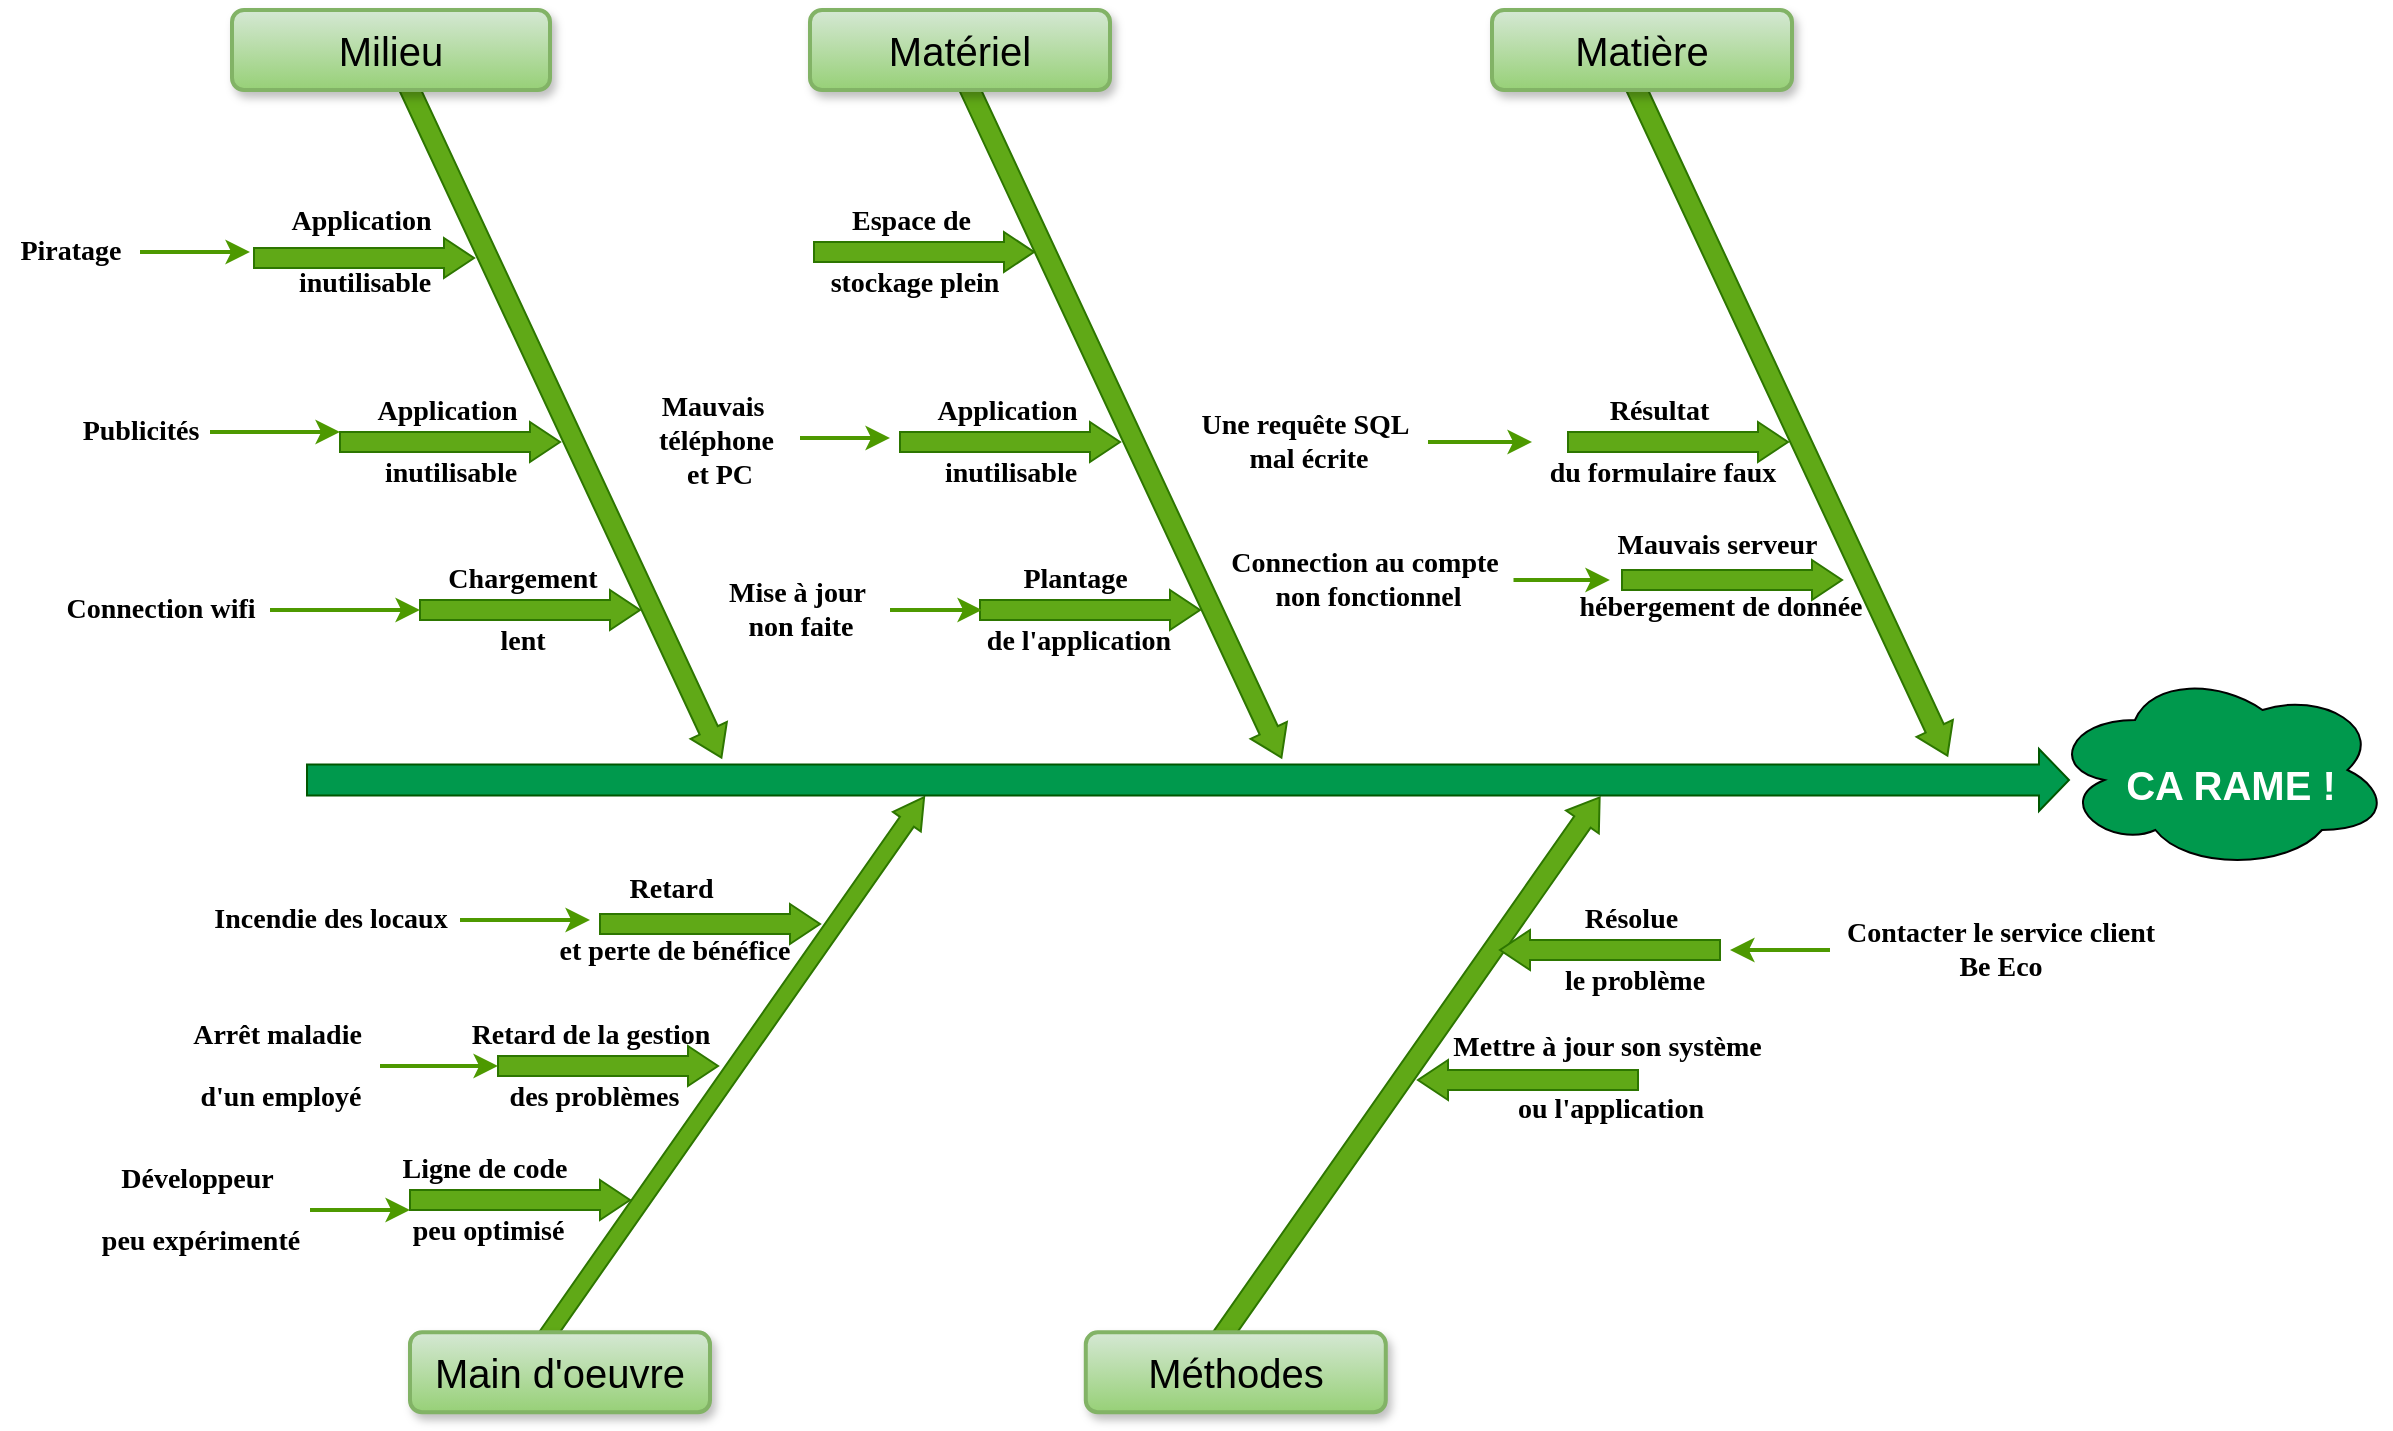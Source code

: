 <mxfile version="17.5.0" type="github">
  <diagram name="Page-1" id="b7a7eaba-c6c5-6fbe-34ae-1d3a4219ac39">
    <mxGraphModel dx="1106" dy="622" grid="1" gridSize="10" guides="1" tooltips="1" connect="1" arrows="1" fold="1" page="1" pageScale="1.5" pageWidth="1169" pageHeight="826" background="none" math="0" shadow="0">
      <root>
        <mxCell id="0" style=";html=1;" />
        <mxCell id="1" style=";html=1;" parent="0" />
        <mxCell id="yY62R9y1dSUibu5uFj24-23" value="" style="ellipse;shape=cloud;whiteSpace=wrap;html=1;shadow=0;glass=0;sketch=0;fontFamily=Times New Roman;fontSize=14;fontColor=#000000;fillColor=#00994D;" parent="1" vertex="1">
          <mxGeometry x="1160" y="570" width="170" height="100" as="geometry" />
        </mxCell>
        <mxCell id="279d4c6e8b4f5ae2-2" value="" style="html=1;shadow=0;dashed=0;align=center;verticalAlign=middle;shape=mxgraph.arrows2.arrow;dy=0.5;dx=15;direction=north;notch=0;rounded=0;strokeWidth=1;fontSize=20;rotation=35;fillColor=#60a917;fontColor=#ffffff;strokeColor=#2D7600;" parent="1" vertex="1">
          <mxGeometry x="494.2" y="603.81" width="17" height="329" as="geometry" />
        </mxCell>
        <mxCell id="279d4c6e8b4f5ae2-4" value="" style="html=1;shadow=0;dashed=0;align=center;verticalAlign=middle;shape=mxgraph.arrows2.arrow;dy=0.5;dx=15;direction=north;notch=0;rounded=0;strokeWidth=1;fontSize=20;rotation=35;fillColor=#60a917;fontColor=#ffffff;strokeColor=#2D7600;" parent="1" vertex="1">
          <mxGeometry x="827.89" y="603.14" width="20" height="338" as="geometry" />
        </mxCell>
        <mxCell id="279d4c6e8b4f5ae2-5" value="" style="html=1;shadow=0;align=center;verticalAlign=middle;shape=mxgraph.arrows2.arrow;dy=0.5;dx=15;direction=north;notch=0;rounded=0;strokeWidth=1;fontSize=20;rotation=90;fillColor=#00994D;fontColor=#ffffff;strokeColor=#005700;sketch=0;" parent="1" vertex="1">
          <mxGeometry x="713.5" y="184.5" width="31" height="881" as="geometry" />
        </mxCell>
        <mxCell id="279d4c6e8b4f5ae2-6" value="" style="html=1;shadow=0;dashed=0;align=center;verticalAlign=middle;shape=mxgraph.arrows2.arrow;dy=0.5;dx=15;direction=north;notch=0;rounded=0;strokeWidth=1;fontSize=20;rotation=155;fillColor=#60a917;fontColor=#ffffff;strokeColor=#2D7600;" parent="1" vertex="1">
          <mxGeometry x="406.47" y="256.32" width="20" height="375" as="geometry" />
        </mxCell>
        <mxCell id="279d4c6e8b4f5ae2-7" value="" style="html=1;shadow=0;dashed=0;align=center;verticalAlign=middle;shape=mxgraph.arrows2.arrow;dy=0.5;dx=15;direction=north;notch=0;rounded=0;strokeWidth=1;fontSize=20;rotation=155;fillColor=#60a917;fontColor=#ffffff;strokeColor=#2D7600;" parent="1" vertex="1">
          <mxGeometry x="686.66" y="257.15" width="20" height="374.14" as="geometry" />
        </mxCell>
        <mxCell id="279d4c6e8b4f5ae2-8" value="" style="html=1;shadow=0;dashed=0;align=center;verticalAlign=middle;shape=mxgraph.arrows2.arrow;dy=0.5;dx=15;direction=north;notch=0;rounded=0;strokeWidth=1;fontSize=20;rotation=155;fillColor=#60a917;fontColor=#ffffff;strokeColor=#2D7600;" parent="1" vertex="1">
          <mxGeometry x="1019.26" y="254.37" width="20" height="376" as="geometry" />
        </mxCell>
        <mxCell id="279d4c6e8b4f5ae2-9" value="Milieu" style="rounded=1;whiteSpace=wrap;html=1;shadow=1;strokeWidth=2;fontSize=20;fillColor=#d5e8d4;gradientColor=#97d077;strokeColor=#82b366;" parent="1" vertex="1">
          <mxGeometry x="251.0" y="240" width="159" height="40" as="geometry" />
        </mxCell>
        <mxCell id="279d4c6e8b4f5ae2-10" value="Matériel" style="rounded=1;whiteSpace=wrap;html=1;shadow=1;strokeWidth=2;fontSize=20;fillColor=#d5e8d4;gradientColor=#97d077;strokeColor=#82b366;" parent="1" vertex="1">
          <mxGeometry x="540" y="240" width="150" height="40" as="geometry" />
        </mxCell>
        <mxCell id="279d4c6e8b4f5ae2-11" value="Matière" style="rounded=1;whiteSpace=wrap;html=1;shadow=1;strokeWidth=2;fontSize=20;fillColor=#d5e8d4;gradientColor=#97d077;strokeColor=#82b366;" parent="1" vertex="1">
          <mxGeometry x="881" y="240" width="150" height="40" as="geometry" />
        </mxCell>
        <mxCell id="279d4c6e8b4f5ae2-12" value="Main d&#39;oeuvre" style="rounded=1;whiteSpace=wrap;html=1;shadow=1;strokeWidth=2;fontSize=20;fillColor=#d5e8d4;gradientColor=#97d077;strokeColor=#82b366;" parent="1" vertex="1">
          <mxGeometry x="340" y="901.14" width="150" height="40" as="geometry" />
        </mxCell>
        <mxCell id="279d4c6e8b4f5ae2-14" value="Méthodes" style="rounded=1;whiteSpace=wrap;html=1;shadow=1;strokeWidth=2;fontSize=20;fillColor=#d5e8d4;gradientColor=#97d077;strokeColor=#82b366;" parent="1" vertex="1">
          <mxGeometry x="677.89" y="901.14" width="150" height="40" as="geometry" />
        </mxCell>
        <mxCell id="279d4c6e8b4f5ae2-16" value="Event 1" style="html=1;shadow=0;dashed=0;align=center;verticalAlign=middle;shape=mxgraph.arrows2.arrow;dy=0.5;dx=15;direction=north;notch=0;rounded=0;strokeWidth=1;fontSize=20;rotation=90;horizontal=0;labelPosition=left;verticalLabelPosition=middle;fillColor=#60a917;fontColor=#ffffff;strokeColor=#2D7600;" parent="1" vertex="1">
          <mxGeometry x="350" y="401" width="20" height="110" as="geometry" />
        </mxCell>
        <mxCell id="279d4c6e8b4f5ae2-17" value="Event 2" style="html=1;shadow=0;dashed=0;align=center;verticalAlign=middle;shape=mxgraph.arrows2.arrow;dy=0.5;dx=15;direction=north;notch=0;rounded=0;strokeWidth=1;fontSize=20;rotation=90;horizontal=0;labelPosition=left;verticalLabelPosition=middle;fillColor=#60a917;fontColor=#ffffff;strokeColor=#2D7600;" parent="1" vertex="1">
          <mxGeometry x="630" y="401" width="20" height="110" as="geometry" />
        </mxCell>
        <mxCell id="279d4c6e8b4f5ae2-18" value="Event 3" style="html=1;shadow=0;dashed=0;align=center;verticalAlign=middle;shape=mxgraph.arrows2.arrow;dy=0.5;dx=15;direction=north;notch=0;rounded=0;strokeWidth=1;fontSize=20;rotation=90;horizontal=0;labelPosition=left;verticalLabelPosition=middle;fillColor=#60a917;fontColor=#ffffff;strokeColor=#2D7600;" parent="1" vertex="1">
          <mxGeometry x="964" y="401" width="20" height="110" as="geometry" />
        </mxCell>
        <mxCell id="279d4c6e8b4f5ae2-19" value="Event 10" style="html=1;shadow=0;dashed=0;align=center;verticalAlign=middle;shape=mxgraph.arrows2.arrow;dy=0.5;dx=15;direction=north;notch=0;rounded=0;strokeWidth=1;fontSize=20;rotation=90;horizontal=0;labelPosition=left;verticalLabelPosition=middle;fillColor=#60a917;fontColor=#ffffff;strokeColor=#2D7600;" parent="1" vertex="1">
          <mxGeometry x="429" y="713" width="20" height="110" as="geometry" />
        </mxCell>
        <mxCell id="279d4c6e8b4f5ae2-21" value="Event 12" style="html=1;shadow=0;dashed=0;align=center;verticalAlign=middle;shape=mxgraph.arrows2.arrow;dy=0.5;dx=15;direction=north;notch=0;rounded=0;strokeWidth=1;fontSize=20;rotation=-90;horizontal=0;labelPosition=left;verticalLabelPosition=middle;fillColor=#60a917;fontColor=#ffffff;strokeColor=#2D7600;" parent="1" vertex="1">
          <mxGeometry x="889" y="720" width="20" height="110" as="geometry" />
        </mxCell>
        <mxCell id="279d4c6e8b4f5ae2-22" value="Event 4" style="html=1;shadow=0;dashed=0;align=center;verticalAlign=middle;shape=mxgraph.arrows2.arrow;dy=0.5;dx=15;direction=north;notch=0;rounded=0;strokeWidth=1;fontSize=20;rotation=90;horizontal=0;labelPosition=left;verticalLabelPosition=middle;fillColor=#60a917;fontColor=#ffffff;strokeColor=#2D7600;" parent="1" vertex="1">
          <mxGeometry x="390" y="485" width="20" height="110" as="geometry" />
        </mxCell>
        <mxCell id="279d4c6e8b4f5ae2-23" value="Event 5" style="html=1;shadow=0;dashed=0;align=center;verticalAlign=middle;shape=mxgraph.arrows2.arrow;dy=0.5;dx=15;direction=north;notch=0;rounded=0;strokeWidth=1;fontSize=20;rotation=90;horizontal=0;labelPosition=left;verticalLabelPosition=middle;fillColor=#60a917;fontColor=#ffffff;strokeColor=#2D7600;" parent="1" vertex="1">
          <mxGeometry x="670" y="485" width="20" height="110" as="geometry" />
        </mxCell>
        <mxCell id="279d4c6e8b4f5ae2-24" value="Event 6" style="html=1;shadow=0;dashed=0;align=center;verticalAlign=middle;shape=mxgraph.arrows2.arrow;dy=0.5;dx=15;direction=north;notch=0;rounded=0;strokeWidth=1;fontSize=20;rotation=90;horizontal=0;labelPosition=left;verticalLabelPosition=middle;fillColor=#60a917;fontColor=#ffffff;strokeColor=#2D7600;" parent="1" vertex="1">
          <mxGeometry x="991" y="470" width="20" height="110" as="geometry" />
        </mxCell>
        <mxCell id="279d4c6e8b4f5ae2-25" value="Event 7" style="html=1;shadow=0;dashed=0;align=center;verticalAlign=middle;shape=mxgraph.arrows2.arrow;dy=0.5;dx=15;direction=north;notch=0;rounded=0;strokeWidth=1;fontSize=20;rotation=90;horizontal=0;labelPosition=left;verticalLabelPosition=middle;fillColor=#60a917;fontColor=#ffffff;strokeColor=#2D7600;" parent="1" vertex="1">
          <mxGeometry x="480" y="642" width="20" height="110" as="geometry" />
        </mxCell>
        <mxCell id="279d4c6e8b4f5ae2-27" value="Event 9" style="html=1;shadow=0;dashed=0;align=center;verticalAlign=middle;shape=mxgraph.arrows2.arrow;dy=0.5;dx=15;direction=north;notch=0;rounded=0;strokeWidth=1;fontSize=20;rotation=-90;horizontal=0;labelPosition=left;verticalLabelPosition=middle;fillColor=#60a917;fontColor=#ffffff;strokeColor=#2D7600;" parent="1" vertex="1">
          <mxGeometry x="930" y="655" width="20" height="110" as="geometry" />
        </mxCell>
        <mxCell id="yY62R9y1dSUibu5uFj24-2" value="&lt;h3&gt;&lt;font color=&quot;#ffffff&quot; style=&quot;font-size: 20px&quot;&gt;CA RAME !&lt;/font&gt;&lt;/h3&gt;" style="text;html=1;resizable=0;autosize=1;align=center;verticalAlign=middle;points=[];fillColor=none;strokeColor=none;rounded=0;shadow=0;glass=0;sketch=0;" parent="1" vertex="1">
          <mxGeometry x="1190" y="602" width="120" height="50" as="geometry" />
        </mxCell>
        <mxCell id="yY62R9y1dSUibu5uFj24-33" style="edgeStyle=orthogonalEdgeStyle;rounded=0;orthogonalLoop=1;jettySize=auto;html=1;entryX=0;entryY=0;entryDx=0;entryDy=5;entryPerimeter=0;fontFamily=Times New Roman;fontSize=14;fontColor=#000000;strokeColor=#4D9900;strokeWidth=2;" parent="1" source="yY62R9y1dSUibu5uFj24-8" target="279d4c6e8b4f5ae2-16" edge="1">
          <mxGeometry relative="1" as="geometry" />
        </mxCell>
        <mxCell id="yY62R9y1dSUibu5uFj24-8" value="&lt;h3 style=&quot;font-size: 14px;&quot;&gt;&lt;font style=&quot;font-size: 14px;&quot;&gt;Publicités&lt;/font&gt;&lt;/h3&gt;" style="text;html=1;resizable=0;autosize=1;align=center;verticalAlign=middle;points=[];fillColor=none;strokeColor=none;rounded=0;shadow=0;glass=0;sketch=0;fontColor=#000000;fontSize=14;fontStyle=0;fontFamily=Times New Roman;labelBorderColor=none;strokeWidth=15;" parent="1" vertex="1">
          <mxGeometry x="170" y="426" width="70" height="50" as="geometry" />
        </mxCell>
        <mxCell id="yY62R9y1dSUibu5uFj24-9" value="&lt;h3 style=&quot;font-size: 14px&quot;&gt;&lt;font style=&quot;font-size: 14px&quot;&gt;Application&amp;nbsp;&lt;/font&gt;&lt;/h3&gt;&lt;h3 style=&quot;font-size: 14px&quot;&gt;&lt;font style=&quot;font-size: 14px&quot;&gt;inutilisable&lt;/font&gt;&lt;/h3&gt;" style="text;html=1;resizable=0;autosize=1;align=center;verticalAlign=middle;points=[];fillColor=none;strokeColor=none;rounded=0;shadow=0;glass=0;sketch=0;fontColor=#000000;fontSize=14;fontFamily=Times New Roman;" parent="1" vertex="1">
          <mxGeometry x="315" y="416" width="90" height="80" as="geometry" />
        </mxCell>
        <mxCell id="yY62R9y1dSUibu5uFj24-34" style="edgeStyle=orthogonalEdgeStyle;rounded=0;orthogonalLoop=1;jettySize=auto;html=1;fontFamily=Times New Roman;fontSize=14;fontColor=#000000;strokeColor=#4D9900;strokeWidth=2;entryX=0;entryY=0.5;entryDx=0;entryDy=0;entryPerimeter=0;" parent="1" source="yY62R9y1dSUibu5uFj24-11" target="279d4c6e8b4f5ae2-22" edge="1">
          <mxGeometry relative="1" as="geometry">
            <mxPoint x="340" y="540.0" as="targetPoint" />
          </mxGeometry>
        </mxCell>
        <mxCell id="yY62R9y1dSUibu5uFj24-11" value="&lt;h3 style=&quot;font-size: 14px&quot;&gt;&lt;font style=&quot;font-size: 14px&quot;&gt;Connection&amp;nbsp;&lt;/font&gt;wifi&lt;/h3&gt;" style="text;html=1;resizable=0;autosize=1;align=center;verticalAlign=middle;points=[];fillColor=none;strokeColor=none;rounded=0;shadow=0;glass=0;sketch=0;fontColor=#000000;fontSize=14;fontFamily=Times New Roman;" parent="1" vertex="1">
          <mxGeometry x="160" y="515" width="110" height="50" as="geometry" />
        </mxCell>
        <mxCell id="yY62R9y1dSUibu5uFj24-12" value="&lt;h3 style=&quot;font-size: 14px&quot;&gt;Chargement&lt;/h3&gt;&lt;h3 style=&quot;font-size: 14px&quot;&gt;lent&lt;/h3&gt;" style="text;html=1;resizable=0;autosize=1;align=center;verticalAlign=middle;points=[];fillColor=none;strokeColor=none;rounded=0;shadow=0;glass=0;sketch=0;fontColor=#000000;fontSize=14;fontFamily=Times New Roman;" parent="1" vertex="1">
          <mxGeometry x="351" y="500" width="90" height="80" as="geometry" />
        </mxCell>
        <mxCell id="yY62R9y1dSUibu5uFj24-45" style="edgeStyle=orthogonalEdgeStyle;rounded=0;orthogonalLoop=1;jettySize=auto;html=1;fontFamily=Times New Roman;fontSize=7;fontColor=#66CC00;strokeColor=#4D9900;strokeWidth=2;" parent="1" source="yY62R9y1dSUibu5uFj24-14" edge="1">
          <mxGeometry relative="1" as="geometry">
            <mxPoint x="580" y="454" as="targetPoint" />
          </mxGeometry>
        </mxCell>
        <mxCell id="yY62R9y1dSUibu5uFj24-14" value="&#xa;Mauvais  &#xa;téléphone &#xa;et PC&#xa;" style="text;resizable=0;autosize=1;align=center;verticalAlign=middle;points=[];fillColor=none;strokeColor=none;rounded=0;shadow=0;glass=0;sketch=0;fontColor=#000000;fontSize=14;spacing=0;fontFamily=Times New Roman;horizontal=1;labelBackgroundColor=none;fontStyle=1" parent="1" vertex="1">
          <mxGeometry x="455" y="419" width="80" height="70" as="geometry" />
        </mxCell>
        <mxCell id="yY62R9y1dSUibu5uFj24-15" value="&lt;h3 style=&quot;font-size: 14px&quot;&gt;&lt;font style=&quot;font-size: 14px&quot;&gt;Application&amp;nbsp;&lt;/font&gt;&lt;/h3&gt;&lt;h3 style=&quot;font-size: 14px&quot;&gt;&lt;font style=&quot;font-size: 14px&quot;&gt;inutilisable&lt;/font&gt;&lt;/h3&gt;" style="text;html=1;resizable=0;autosize=1;align=center;verticalAlign=middle;points=[];fillColor=none;strokeColor=none;rounded=0;shadow=0;glass=0;sketch=0;fontColor=#000000;fontSize=14;fontFamily=Times New Roman;" parent="1" vertex="1">
          <mxGeometry x="595" y="416" width="90" height="80" as="geometry" />
        </mxCell>
        <mxCell id="yY62R9y1dSUibu5uFj24-19" value="&lt;h3 style=&quot;font-size: 14px&quot;&gt;&lt;br&gt;&lt;/h3&gt;" style="text;html=1;resizable=0;autosize=1;align=center;verticalAlign=middle;points=[];fillColor=none;strokeColor=none;rounded=0;shadow=0;glass=0;sketch=0;fontColor=#000000;fontSize=14;fontFamily=Times New Roman;" parent="1" vertex="1">
          <mxGeometry x="664" y="515" width="20" height="50" as="geometry" />
        </mxCell>
        <mxCell id="yY62R9y1dSUibu5uFj24-43" style="edgeStyle=orthogonalEdgeStyle;rounded=0;orthogonalLoop=1;jettySize=auto;html=1;fontFamily=Times New Roman;fontSize=7;fontColor=#66CC00;strokeColor=#4D9900;strokeWidth=2;" parent="1" source="yY62R9y1dSUibu5uFj24-21" target="yY62R9y1dSUibu5uFj24-22" edge="1">
          <mxGeometry relative="1" as="geometry">
            <mxPoint x="900" y="456" as="targetPoint" />
          </mxGeometry>
        </mxCell>
        <mxCell id="yY62R9y1dSUibu5uFj24-21" value="Une requête SQL&amp;nbsp;&lt;br&gt;mal écrite" style="text;resizable=0;autosize=1;align=center;verticalAlign=middle;points=[];fillColor=none;strokeColor=none;rounded=0;shadow=0;glass=0;sketch=0;fontColor=#000000;fontSize=14;fontStyle=1;fontFamily=Times New Roman;labelBorderColor=none;html=1;" parent="1" vertex="1">
          <mxGeometry x="729" y="436" width="120" height="40" as="geometry" />
        </mxCell>
        <mxCell id="yY62R9y1dSUibu5uFj24-22" value="&lt;h3 style=&quot;font-size: 14px&quot;&gt;Résultat&amp;nbsp;&lt;/h3&gt;&lt;h3 style=&quot;font-size: 14px&quot;&gt;du formulaire faux&lt;/h3&gt;" style="text;html=1;resizable=0;autosize=1;align=center;verticalAlign=middle;points=[];fillColor=none;strokeColor=none;rounded=0;shadow=0;glass=0;sketch=0;fontColor=#000000;fontSize=14;fontFamily=Times New Roman;" parent="1" vertex="1">
          <mxGeometry x="901" y="416" width="130" height="80" as="geometry" />
        </mxCell>
        <mxCell id="yY62R9y1dSUibu5uFj24-24" value="&lt;h3 style=&quot;font-size: 14px&quot;&gt;Plantage&amp;nbsp;&lt;/h3&gt;&lt;h3 style=&quot;font-size: 14px&quot;&gt;de l&#39;application&lt;/h3&gt;" style="text;html=1;resizable=0;autosize=1;align=center;verticalAlign=middle;points=[];fillColor=none;strokeColor=none;rounded=0;shadow=0;glass=0;sketch=0;fontColor=#000000;fontSize=14;fontFamily=Times New Roman;" parent="1" vertex="1">
          <mxGeometry x="619" y="500" width="110" height="80" as="geometry" />
        </mxCell>
        <mxCell id="yY62R9y1dSUibu5uFj24-38" style="edgeStyle=orthogonalEdgeStyle;rounded=0;orthogonalLoop=1;jettySize=auto;html=1;entryX=0.009;entryY=0.5;entryDx=0;entryDy=0;entryPerimeter=0;fontFamily=Times New Roman;fontSize=14;fontColor=#000000;strokeColor=#4D9900;strokeWidth=2;" parent="1" source="yY62R9y1dSUibu5uFj24-25" edge="1">
          <mxGeometry relative="1" as="geometry">
            <mxPoint x="586" y="540.0" as="sourcePoint" />
            <mxPoint x="625.99" y="540.0" as="targetPoint" />
          </mxGeometry>
        </mxCell>
        <mxCell id="yY62R9y1dSUibu5uFj24-25" value="Mise à jour&amp;nbsp;&lt;br&gt;non faite" style="text;resizable=0;autosize=1;align=center;verticalAlign=middle;points=[];fillColor=none;strokeColor=none;rounded=0;shadow=0;glass=0;sketch=0;fontColor=#000000;fontSize=14;fontFamily=Times New Roman;html=1;fontStyle=1" parent="1" vertex="1">
          <mxGeometry x="490" y="520" width="90" height="40" as="geometry" />
        </mxCell>
        <mxCell id="yY62R9y1dSUibu5uFj24-46" value="&lt;h3 style=&quot;font-size: 14px&quot;&gt;Mauvais serveur&amp;nbsp;&lt;/h3&gt;&lt;h3 style=&quot;font-size: 14px&quot;&gt;hébergement de donnée&lt;/h3&gt;" style="text;html=1;resizable=0;autosize=1;align=center;verticalAlign=middle;points=[];fillColor=none;strokeColor=none;rounded=0;shadow=0;glass=0;sketch=0;fontColor=#000000;fontSize=14;fontFamily=Times New Roman;" parent="1" vertex="1">
          <mxGeometry x="915" y="483" width="160" height="80" as="geometry" />
        </mxCell>
        <mxCell id="yY62R9y1dSUibu5uFj24-48" style="edgeStyle=orthogonalEdgeStyle;rounded=0;orthogonalLoop=1;jettySize=auto;html=1;entryX=0.156;entryY=0.525;entryDx=0;entryDy=0;entryPerimeter=0;fontFamily=Times New Roman;fontSize=7;fontColor=#66CC00;strokeColor=#4D9900;strokeWidth=2;" parent="1" source="yY62R9y1dSUibu5uFj24-47" target="yY62R9y1dSUibu5uFj24-46" edge="1">
          <mxGeometry relative="1" as="geometry" />
        </mxCell>
        <mxCell id="yY62R9y1dSUibu5uFj24-47" value="Connection au compte&lt;br&gt;&amp;nbsp;non fonctionnel" style="text;resizable=0;autosize=1;align=center;verticalAlign=middle;points=[];fillColor=none;strokeColor=none;rounded=0;shadow=0;glass=0;sketch=0;fontColor=#000000;fontSize=14;fontStyle=1;fontFamily=Times New Roman;labelBorderColor=none;html=1;" parent="1" vertex="1">
          <mxGeometry x="741.75" y="505" width="150" height="40" as="geometry" />
        </mxCell>
        <mxCell id="yY62R9y1dSUibu5uFj24-50" style="edgeStyle=orthogonalEdgeStyle;rounded=0;orthogonalLoop=1;jettySize=auto;html=1;fontFamily=Times New Roman;fontSize=7;fontColor=#66CC00;strokeColor=#4D9900;strokeWidth=2;" parent="1" edge="1">
          <mxGeometry relative="1" as="geometry">
            <mxPoint x="1000" y="710" as="targetPoint" />
            <mxPoint x="1050" y="710" as="sourcePoint" />
          </mxGeometry>
        </mxCell>
        <mxCell id="yY62R9y1dSUibu5uFj24-49" value="Contacter le service client &lt;br&gt;Be Eco" style="text;resizable=0;autosize=1;align=center;verticalAlign=middle;points=[];fillColor=none;strokeColor=none;rounded=0;shadow=0;glass=0;sketch=0;fontColor=#000000;fontSize=14;fontStyle=1;fontFamily=Times New Roman;labelBorderColor=none;html=1;" parent="1" vertex="1">
          <mxGeometry x="1050" y="690" width="170" height="40" as="geometry" />
        </mxCell>
        <mxCell id="yY62R9y1dSUibu5uFj24-51" value="&lt;h3 style=&quot;font-size: 14px&quot;&gt;Résolue&amp;nbsp;&lt;/h3&gt;&lt;h3 style=&quot;font-size: 14px&quot;&gt;le problème&lt;/h3&gt;" style="text;html=1;resizable=0;autosize=1;align=center;verticalAlign=middle;points=[];fillColor=none;strokeColor=none;rounded=0;shadow=0;glass=0;sketch=0;fontColor=#000000;fontSize=14;fontFamily=Times New Roman;" parent="1" vertex="1">
          <mxGeometry x="907" y="670" width="90" height="80" as="geometry" />
        </mxCell>
        <mxCell id="yY62R9y1dSUibu5uFj24-55" value="&lt;h3 style=&quot;font-size: 14px&quot;&gt;Mettre à jour son système&amp;nbsp;&lt;/h3&gt;&lt;h3 style=&quot;font-size: 14px&quot;&gt;ou l&#39;application&lt;/h3&gt;" style="text;html=1;resizable=0;autosize=1;align=center;verticalAlign=middle;points=[];fillColor=none;strokeColor=none;rounded=0;shadow=0;glass=0;sketch=0;fontColor=#000000;fontSize=14;fontFamily=Times New Roman;" parent="1" vertex="1">
          <mxGeometry x="855" y="734" width="170" height="80" as="geometry" />
        </mxCell>
        <mxCell id="yY62R9y1dSUibu5uFj24-64" style="edgeStyle=orthogonalEdgeStyle;rounded=0;orthogonalLoop=1;jettySize=auto;html=1;entryX=0;entryY=0.5;entryDx=0;entryDy=0;entryPerimeter=0;fontFamily=Times New Roman;fontSize=7;fontColor=#66CC00;strokeColor=#4D9900;strokeWidth=2;" parent="1" source="yY62R9y1dSUibu5uFj24-62" target="279d4c6e8b4f5ae2-19" edge="1">
          <mxGeometry relative="1" as="geometry" />
        </mxCell>
        <mxCell id="yY62R9y1dSUibu5uFj24-62" value="&lt;h3 style=&quot;font-size: 14px&quot;&gt;Arrêt maladie&amp;nbsp;&lt;/h3&gt;&lt;h3 style=&quot;font-size: 14px&quot;&gt;d&#39;un employé&lt;/h3&gt;" style="text;html=1;resizable=0;autosize=1;align=center;verticalAlign=middle;points=[];fillColor=none;strokeColor=none;rounded=0;shadow=0;glass=0;sketch=0;fontColor=#000000;fontSize=14;fontFamily=Times New Roman;" parent="1" vertex="1">
          <mxGeometry x="225" y="728" width="100" height="80" as="geometry" />
        </mxCell>
        <mxCell id="yY62R9y1dSUibu5uFj24-65" value="&lt;h3 style=&quot;font-size: 14px&quot;&gt;Retard de la gestion&lt;/h3&gt;&lt;h3 style=&quot;font-size: 14px&quot;&gt;&amp;nbsp;des problèmes&lt;/h3&gt;" style="text;html=1;resizable=0;autosize=1;align=center;verticalAlign=middle;points=[];fillColor=none;strokeColor=none;rounded=0;shadow=0;glass=0;sketch=0;fontColor=#000000;fontSize=14;fontFamily=Times New Roman;" parent="1" vertex="1">
          <mxGeometry x="365" y="728" width="130" height="80" as="geometry" />
        </mxCell>
        <mxCell id="UiCMqV3Zl1BZWiQil4b0-5" value="Event 7" style="html=1;shadow=0;dashed=0;align=center;verticalAlign=middle;shape=mxgraph.arrows2.arrow;dy=0.5;dx=15;direction=north;notch=0;rounded=0;strokeWidth=1;fontSize=20;rotation=90;horizontal=0;labelPosition=left;verticalLabelPosition=middle;fillColor=#60a917;fontColor=#ffffff;strokeColor=#2D7600;" parent="1" vertex="1">
          <mxGeometry x="307" y="309" width="20" height="110" as="geometry" />
        </mxCell>
        <mxCell id="UiCMqV3Zl1BZWiQil4b0-7" value="&lt;h3 style=&quot;font-size: 14px&quot;&gt;&lt;br&gt;&lt;/h3&gt;" style="text;html=1;resizable=0;autosize=1;align=center;verticalAlign=middle;points=[];fillColor=none;strokeColor=none;rounded=0;shadow=0;glass=0;sketch=0;fontColor=#000000;fontSize=14;fontStyle=0;fontFamily=Times New Roman;labelBorderColor=none;strokeWidth=15;" parent="1" vertex="1">
          <mxGeometry x="205" y="436" width="20" height="50" as="geometry" />
        </mxCell>
        <mxCell id="UiCMqV3Zl1BZWiQil4b0-8" value="Event 7" style="html=1;shadow=0;dashed=0;align=center;verticalAlign=middle;shape=mxgraph.arrows2.arrow;dy=0.5;dx=15;direction=north;notch=0;rounded=0;strokeWidth=1;fontSize=20;rotation=90;horizontal=0;labelPosition=left;verticalLabelPosition=middle;fillColor=#60a917;fontColor=#ffffff;strokeColor=#2D7600;" parent="1" vertex="1">
          <mxGeometry x="587" y="306" width="20" height="110" as="geometry" />
        </mxCell>
        <mxCell id="UiCMqV3Zl1BZWiQil4b0-14" value="&lt;h3 style=&quot;font-size: 14px&quot;&gt;Espace de&amp;nbsp;&lt;/h3&gt;&lt;h3 style=&quot;font-size: 14px&quot;&gt;stockage plein&lt;/h3&gt;" style="text;html=1;resizable=0;autosize=1;align=center;verticalAlign=middle;points=[];fillColor=none;strokeColor=none;rounded=0;shadow=0;glass=0;sketch=0;fontColor=#000000;fontSize=14;fontFamily=Times New Roman;" parent="1" vertex="1">
          <mxGeometry x="542" y="321" width="100" height="80" as="geometry" />
        </mxCell>
        <mxCell id="UiCMqV3Zl1BZWiQil4b0-15" value="&lt;h3 style=&quot;font-size: 14px&quot;&gt;&lt;font style=&quot;font-size: 14px&quot;&gt;Application&amp;nbsp;&lt;/font&gt;&lt;/h3&gt;&lt;h3 style=&quot;font-size: 14px&quot;&gt;&lt;font style=&quot;font-size: 14px&quot;&gt;inutilisable&lt;/font&gt;&lt;/h3&gt;" style="text;html=1;resizable=0;autosize=1;align=center;verticalAlign=middle;points=[];fillColor=none;strokeColor=none;rounded=0;shadow=0;glass=0;sketch=0;fontColor=#000000;fontSize=14;fontFamily=Times New Roman;" parent="1" vertex="1">
          <mxGeometry x="272" y="321" width="90" height="80" as="geometry" />
        </mxCell>
        <mxCell id="UiCMqV3Zl1BZWiQil4b0-17" style="edgeStyle=orthogonalEdgeStyle;rounded=0;orthogonalLoop=1;jettySize=auto;html=1;strokeColor=#4D9900;strokeWidth=2;" parent="1" source="UiCMqV3Zl1BZWiQil4b0-16" edge="1">
          <mxGeometry relative="1" as="geometry">
            <mxPoint x="260" y="361" as="targetPoint" />
          </mxGeometry>
        </mxCell>
        <mxCell id="UiCMqV3Zl1BZWiQil4b0-16" value="&lt;h3 style=&quot;font-size: 14px&quot;&gt;&lt;font style=&quot;font-size: 14px&quot;&gt;Piratage&lt;/font&gt;&lt;/h3&gt;" style="text;html=1;resizable=0;autosize=1;align=center;verticalAlign=middle;points=[];fillColor=none;strokeColor=none;rounded=0;shadow=0;glass=0;sketch=0;fontColor=#000000;fontSize=14;fontStyle=0;fontFamily=Times New Roman;labelBorderColor=none;strokeWidth=15;" parent="1" vertex="1">
          <mxGeometry x="135" y="336" width="70" height="50" as="geometry" />
        </mxCell>
        <mxCell id="UiCMqV3Zl1BZWiQil4b0-33" style="edgeStyle=orthogonalEdgeStyle;rounded=0;orthogonalLoop=1;jettySize=auto;html=1;entryX=0.177;entryY=0.5;entryDx=0;entryDy=0;entryPerimeter=0;fontColor=none;strokeColor=#4D9900;strokeWidth=2;" parent="1" source="UiCMqV3Zl1BZWiQil4b0-23" target="UiCMqV3Zl1BZWiQil4b0-24" edge="1">
          <mxGeometry relative="1" as="geometry" />
        </mxCell>
        <mxCell id="UiCMqV3Zl1BZWiQil4b0-23" value="&lt;h3 style=&quot;font-size: 14px&quot;&gt;Incendie des locaux&lt;/h3&gt;" style="text;html=1;resizable=0;autosize=1;align=center;verticalAlign=middle;points=[];fillColor=none;strokeColor=none;rounded=0;shadow=0;glass=0;sketch=0;fontColor=#000000;fontSize=14;fontFamily=Times New Roman;" parent="1" vertex="1">
          <mxGeometry x="235" y="670" width="130" height="50" as="geometry" />
        </mxCell>
        <mxCell id="UiCMqV3Zl1BZWiQil4b0-24" value="&lt;h3 style=&quot;font-size: 14px&quot;&gt;Retard&amp;nbsp;&lt;/h3&gt;&lt;h3 style=&quot;font-size: 14px&quot;&gt;et perte de bénéfice&lt;/h3&gt;" style="text;html=1;resizable=0;autosize=1;align=center;verticalAlign=middle;points=[];fillColor=none;strokeColor=none;rounded=0;shadow=0;glass=0;sketch=0;fontColor=#000000;fontSize=14;fontFamily=Times New Roman;" parent="1" vertex="1">
          <mxGeometry x="407" y="655" width="130" height="80" as="geometry" />
        </mxCell>
        <mxCell id="UiCMqV3Zl1BZWiQil4b0-32" style="edgeStyle=orthogonalEdgeStyle;rounded=0;orthogonalLoop=1;jettySize=auto;html=1;entryX=0;entryY=0;entryDx=0;entryDy=15;entryPerimeter=0;fontColor=none;strokeColor=#4D9900;strokeWidth=2;" parent="1" source="UiCMqV3Zl1BZWiQil4b0-28" target="UiCMqV3Zl1BZWiQil4b0-31" edge="1">
          <mxGeometry relative="1" as="geometry" />
        </mxCell>
        <mxCell id="UiCMqV3Zl1BZWiQil4b0-28" value="&lt;h3 style=&quot;font-size: 14px&quot;&gt;Développeur&amp;nbsp;&lt;/h3&gt;&lt;h3 style=&quot;font-size: 14px&quot;&gt;peu expérimenté&lt;/h3&gt;" style="text;html=1;resizable=0;autosize=1;align=center;verticalAlign=middle;points=[];fillColor=none;strokeColor=none;rounded=0;shadow=0;glass=0;sketch=0;fontColor=#000000;fontSize=14;fontFamily=Times New Roman;" parent="1" vertex="1">
          <mxGeometry x="180" y="800" width="110" height="80" as="geometry" />
        </mxCell>
        <mxCell id="UiCMqV3Zl1BZWiQil4b0-30" value="&lt;h3 style=&quot;font-size: 14px&quot;&gt;Ligne de code&lt;/h3&gt;&lt;h3 style=&quot;font-size: 14px&quot;&gt;&amp;nbsp;peu optimisé&lt;/h3&gt;" style="text;html=1;resizable=0;autosize=1;align=center;verticalAlign=middle;points=[];fillColor=none;strokeColor=none;rounded=0;shadow=0;glass=0;sketch=0;fontColor=#000000;fontSize=14;fontFamily=Times New Roman;" parent="1" vertex="1">
          <mxGeometry x="327" y="795" width="100" height="80" as="geometry" />
        </mxCell>
        <mxCell id="UiCMqV3Zl1BZWiQil4b0-31" value="Event 10" style="shadow=0;dashed=0;align=center;verticalAlign=middle;shape=mxgraph.arrows2.arrow;dy=0.5;dx=15;direction=north;notch=0;rounded=0;strokeWidth=1;fontSize=20;rotation=90;horizontal=0;labelPosition=left;verticalLabelPosition=middle;fillColor=#60a917;fontColor=none;strokeColor=#2D7600;noLabel=1;" parent="1" vertex="1">
          <mxGeometry x="385" y="780" width="20" height="110" as="geometry" />
        </mxCell>
      </root>
    </mxGraphModel>
  </diagram>
</mxfile>
